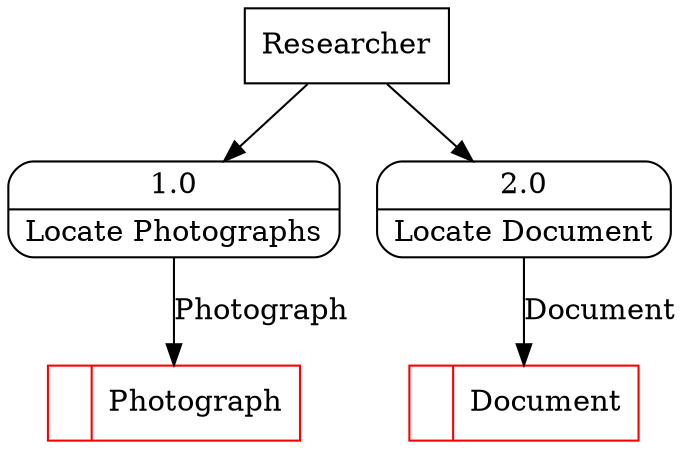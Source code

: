 digraph dfd2{ 
node[shape=record]
200 [label="<f0>  |<f1> Document " color=red];
201 [label="<f0>  |<f1> Photograph " color=red];
202 [label="Researcher" shape=box];
203 [label="{<f0> 1.0|<f1> Locate Photographs }" shape=Mrecord];
204 [label="{<f0> 2.0|<f1> Locate Document }" shape=Mrecord];
202 -> 203
202 -> 204
203 -> 201 [label="Photograph"]
204 -> 200 [label="Document"]
}